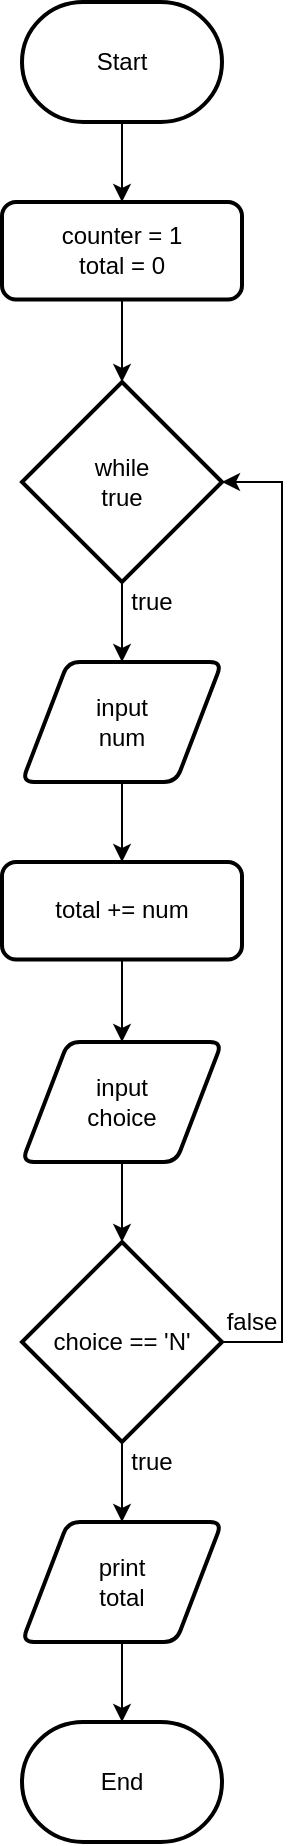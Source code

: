 <mxfile version="21.2.1" type="device">
  <diagram name="Page-1" id="PchW1Y0QIS6G1lz6r0_7">
    <mxGraphModel dx="1195" dy="667" grid="1" gridSize="10" guides="1" tooltips="1" connect="1" arrows="1" fold="1" page="1" pageScale="1" pageWidth="850" pageHeight="1100" math="0" shadow="0">
      <root>
        <mxCell id="0" />
        <mxCell id="1" parent="0" />
        <mxCell id="hhqkoH7DIy3Lh6CEVrbi-45" value="" style="edgeStyle=orthogonalEdgeStyle;rounded=0;orthogonalLoop=1;jettySize=auto;html=1;" edge="1" parent="1" source="hhqkoH7DIy3Lh6CEVrbi-1" target="hhqkoH7DIy3Lh6CEVrbi-38">
          <mxGeometry relative="1" as="geometry" />
        </mxCell>
        <mxCell id="hhqkoH7DIy3Lh6CEVrbi-1" value="&lt;div&gt;Start&lt;/div&gt;" style="strokeWidth=2;html=1;shape=mxgraph.flowchart.terminator;whiteSpace=wrap;" vertex="1" parent="1">
          <mxGeometry x="150" y="40" width="100" height="60" as="geometry" />
        </mxCell>
        <mxCell id="hhqkoH7DIy3Lh6CEVrbi-26" value="End" style="strokeWidth=2;html=1;shape=mxgraph.flowchart.terminator;whiteSpace=wrap;" vertex="1" parent="1">
          <mxGeometry x="150" y="900" width="100" height="60" as="geometry" />
        </mxCell>
        <mxCell id="hhqkoH7DIy3Lh6CEVrbi-33" value="true" style="text;html=1;strokeColor=none;fillColor=none;align=center;verticalAlign=middle;whiteSpace=wrap;rounded=0;" vertex="1" parent="1">
          <mxGeometry x="200" y="330" width="30" height="20" as="geometry" />
        </mxCell>
        <mxCell id="hhqkoH7DIy3Lh6CEVrbi-34" value="false" style="text;html=1;strokeColor=none;fillColor=none;align=center;verticalAlign=middle;whiteSpace=wrap;rounded=0;" vertex="1" parent="1">
          <mxGeometry x="250" y="690" width="30" height="20" as="geometry" />
        </mxCell>
        <mxCell id="hhqkoH7DIy3Lh6CEVrbi-48" value="" style="edgeStyle=orthogonalEdgeStyle;rounded=0;orthogonalLoop=1;jettySize=auto;html=1;" edge="1" parent="1" source="hhqkoH7DIy3Lh6CEVrbi-37" target="hhqkoH7DIy3Lh6CEVrbi-39">
          <mxGeometry relative="1" as="geometry" />
        </mxCell>
        <mxCell id="hhqkoH7DIy3Lh6CEVrbi-37" value="&lt;div&gt;input&lt;/div&gt;&lt;div&gt;num&lt;br&gt;&lt;/div&gt;" style="shape=parallelogram;html=1;strokeWidth=2;perimeter=parallelogramPerimeter;whiteSpace=wrap;rounded=1;arcSize=12;size=0.23;" vertex="1" parent="1">
          <mxGeometry x="150" y="370" width="100" height="60" as="geometry" />
        </mxCell>
        <mxCell id="hhqkoH7DIy3Lh6CEVrbi-46" value="" style="edgeStyle=orthogonalEdgeStyle;rounded=0;orthogonalLoop=1;jettySize=auto;html=1;" edge="1" parent="1" source="hhqkoH7DIy3Lh6CEVrbi-38" target="hhqkoH7DIy3Lh6CEVrbi-41">
          <mxGeometry relative="1" as="geometry" />
        </mxCell>
        <mxCell id="hhqkoH7DIy3Lh6CEVrbi-38" value="counter = 1&lt;br&gt;total = 0" style="rounded=1;whiteSpace=wrap;html=1;absoluteArcSize=1;arcSize=14;strokeWidth=2;" vertex="1" parent="1">
          <mxGeometry x="140" y="140" width="120" height="48.75" as="geometry" />
        </mxCell>
        <mxCell id="hhqkoH7DIy3Lh6CEVrbi-49" value="" style="edgeStyle=orthogonalEdgeStyle;rounded=0;orthogonalLoop=1;jettySize=auto;html=1;" edge="1" parent="1" source="hhqkoH7DIy3Lh6CEVrbi-39" target="hhqkoH7DIy3Lh6CEVrbi-42">
          <mxGeometry relative="1" as="geometry" />
        </mxCell>
        <mxCell id="hhqkoH7DIy3Lh6CEVrbi-39" value="total += num" style="rounded=1;whiteSpace=wrap;html=1;absoluteArcSize=1;arcSize=14;strokeWidth=2;" vertex="1" parent="1">
          <mxGeometry x="140" y="470" width="120" height="48.75" as="geometry" />
        </mxCell>
        <mxCell id="hhqkoH7DIy3Lh6CEVrbi-47" value="" style="edgeStyle=orthogonalEdgeStyle;rounded=0;orthogonalLoop=1;jettySize=auto;html=1;" edge="1" parent="1" source="hhqkoH7DIy3Lh6CEVrbi-41" target="hhqkoH7DIy3Lh6CEVrbi-37">
          <mxGeometry relative="1" as="geometry" />
        </mxCell>
        <mxCell id="hhqkoH7DIy3Lh6CEVrbi-41" value="&lt;div&gt;while&lt;/div&gt;&lt;div&gt;true&lt;/div&gt;" style="strokeWidth=2;html=1;shape=mxgraph.flowchart.decision;whiteSpace=wrap;" vertex="1" parent="1">
          <mxGeometry x="150" y="230" width="100" height="100" as="geometry" />
        </mxCell>
        <mxCell id="hhqkoH7DIy3Lh6CEVrbi-50" value="" style="edgeStyle=orthogonalEdgeStyle;rounded=0;orthogonalLoop=1;jettySize=auto;html=1;" edge="1" parent="1" source="hhqkoH7DIy3Lh6CEVrbi-42" target="hhqkoH7DIy3Lh6CEVrbi-43">
          <mxGeometry relative="1" as="geometry" />
        </mxCell>
        <mxCell id="hhqkoH7DIy3Lh6CEVrbi-42" value="&lt;div&gt;input&lt;/div&gt;&lt;div&gt;choice&lt;br&gt;&lt;/div&gt;" style="shape=parallelogram;html=1;strokeWidth=2;perimeter=parallelogramPerimeter;whiteSpace=wrap;rounded=1;arcSize=12;size=0.23;" vertex="1" parent="1">
          <mxGeometry x="150" y="560" width="100" height="60" as="geometry" />
        </mxCell>
        <mxCell id="hhqkoH7DIy3Lh6CEVrbi-44" style="edgeStyle=orthogonalEdgeStyle;rounded=0;orthogonalLoop=1;jettySize=auto;html=1;exitX=1;exitY=0.5;exitDx=0;exitDy=0;exitPerimeter=0;entryX=1;entryY=0.5;entryDx=0;entryDy=0;entryPerimeter=0;" edge="1" parent="1" source="hhqkoH7DIy3Lh6CEVrbi-43" target="hhqkoH7DIy3Lh6CEVrbi-41">
          <mxGeometry relative="1" as="geometry">
            <Array as="points">
              <mxPoint x="280" y="710" />
              <mxPoint x="280" y="280" />
            </Array>
          </mxGeometry>
        </mxCell>
        <mxCell id="hhqkoH7DIy3Lh6CEVrbi-53" value="" style="edgeStyle=orthogonalEdgeStyle;rounded=0;orthogonalLoop=1;jettySize=auto;html=1;" edge="1" parent="1" source="hhqkoH7DIy3Lh6CEVrbi-43" target="hhqkoH7DIy3Lh6CEVrbi-52">
          <mxGeometry relative="1" as="geometry" />
        </mxCell>
        <mxCell id="hhqkoH7DIy3Lh6CEVrbi-43" value="choice == &#39;N&#39;" style="strokeWidth=2;html=1;shape=mxgraph.flowchart.decision;whiteSpace=wrap;" vertex="1" parent="1">
          <mxGeometry x="150" y="660" width="100" height="100" as="geometry" />
        </mxCell>
        <mxCell id="hhqkoH7DIy3Lh6CEVrbi-54" value="" style="edgeStyle=orthogonalEdgeStyle;rounded=0;orthogonalLoop=1;jettySize=auto;html=1;" edge="1" parent="1" source="hhqkoH7DIy3Lh6CEVrbi-52" target="hhqkoH7DIy3Lh6CEVrbi-26">
          <mxGeometry relative="1" as="geometry" />
        </mxCell>
        <mxCell id="hhqkoH7DIy3Lh6CEVrbi-52" value="&lt;div&gt;print&lt;/div&gt;&lt;div&gt;total&lt;br&gt;&lt;/div&gt;" style="shape=parallelogram;html=1;strokeWidth=2;perimeter=parallelogramPerimeter;whiteSpace=wrap;rounded=1;arcSize=12;size=0.23;" vertex="1" parent="1">
          <mxGeometry x="150" y="800" width="100" height="60" as="geometry" />
        </mxCell>
        <mxCell id="hhqkoH7DIy3Lh6CEVrbi-55" value="true" style="text;html=1;strokeColor=none;fillColor=none;align=center;verticalAlign=middle;whiteSpace=wrap;rounded=0;" vertex="1" parent="1">
          <mxGeometry x="200" y="760" width="30" height="20" as="geometry" />
        </mxCell>
      </root>
    </mxGraphModel>
  </diagram>
</mxfile>
